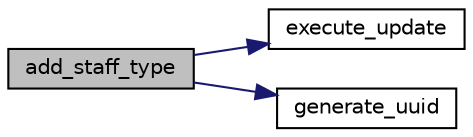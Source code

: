 digraph "add_staff_type"
{
 // LATEX_PDF_SIZE
  edge [fontname="Helvetica",fontsize="10",labelfontname="Helvetica",labelfontsize="10"];
  node [fontname="Helvetica",fontsize="10",shape=record];
  rankdir="LR";
  Node1 [label="add_staff_type",height=0.2,width=0.4,color="black", fillcolor="grey75", style="filled", fontcolor="black",tooltip="添加服务人员类型"];
  Node1 -> Node2 [color="midnightblue",fontsize="10",style="solid",fontname="Helvetica"];
  Node2 [label="execute_update",height=0.2,width=0.4,color="black", fillcolor="white", style="filled",URL="$db__query_8c.html#a8e8357f0e514181200d759cc87a3a088",tooltip=" "];
  Node1 -> Node3 [color="midnightblue",fontsize="10",style="solid",fontname="Helvetica"];
  Node3 [label="generate_uuid",height=0.2,width=0.4,color="black", fillcolor="white", style="filled",URL="$utils_8c.html#af5263e9c5ed8b07e92367144201731b2",tooltip="生成UUID字符串"];
}
